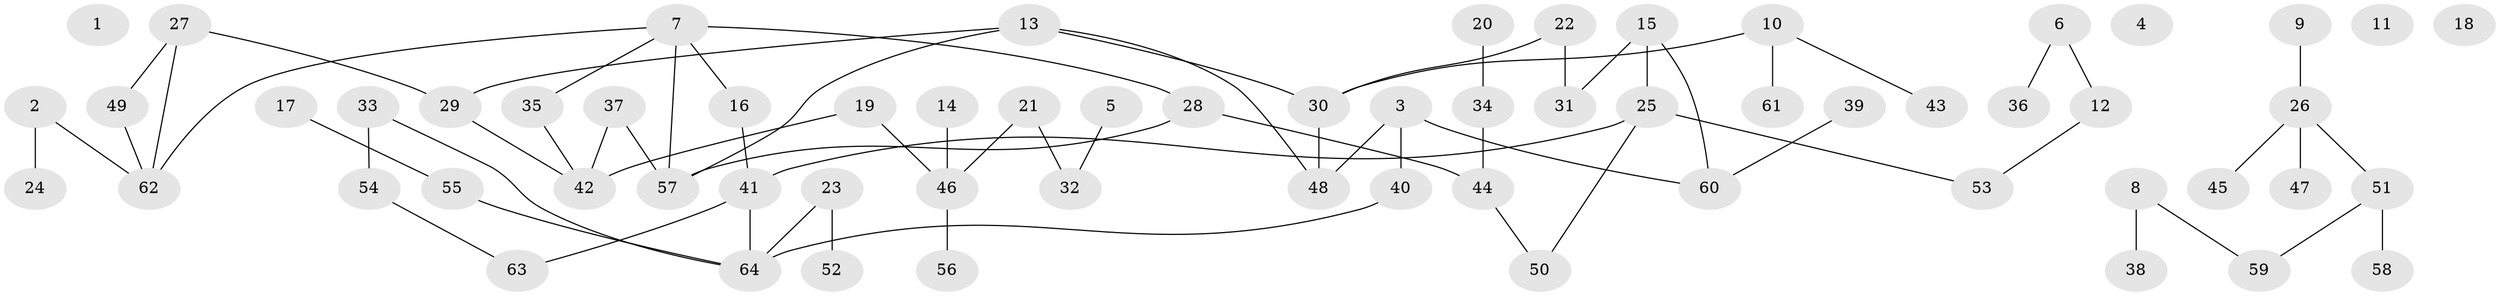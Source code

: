 // Generated by graph-tools (version 1.1) at 2025/49/03/09/25 03:49:05]
// undirected, 64 vertices, 69 edges
graph export_dot {
graph [start="1"]
  node [color=gray90,style=filled];
  1;
  2;
  3;
  4;
  5;
  6;
  7;
  8;
  9;
  10;
  11;
  12;
  13;
  14;
  15;
  16;
  17;
  18;
  19;
  20;
  21;
  22;
  23;
  24;
  25;
  26;
  27;
  28;
  29;
  30;
  31;
  32;
  33;
  34;
  35;
  36;
  37;
  38;
  39;
  40;
  41;
  42;
  43;
  44;
  45;
  46;
  47;
  48;
  49;
  50;
  51;
  52;
  53;
  54;
  55;
  56;
  57;
  58;
  59;
  60;
  61;
  62;
  63;
  64;
  2 -- 24;
  2 -- 62;
  3 -- 40;
  3 -- 48;
  3 -- 60;
  5 -- 32;
  6 -- 12;
  6 -- 36;
  7 -- 16;
  7 -- 28;
  7 -- 35;
  7 -- 57;
  7 -- 62;
  8 -- 38;
  8 -- 59;
  9 -- 26;
  10 -- 30;
  10 -- 43;
  10 -- 61;
  12 -- 53;
  13 -- 29;
  13 -- 30;
  13 -- 48;
  13 -- 57;
  14 -- 46;
  15 -- 25;
  15 -- 31;
  15 -- 60;
  16 -- 41;
  17 -- 55;
  19 -- 42;
  19 -- 46;
  20 -- 34;
  21 -- 32;
  21 -- 46;
  22 -- 30;
  22 -- 31;
  23 -- 52;
  23 -- 64;
  25 -- 41;
  25 -- 50;
  25 -- 53;
  26 -- 45;
  26 -- 47;
  26 -- 51;
  27 -- 29;
  27 -- 49;
  27 -- 62;
  28 -- 44;
  28 -- 57;
  29 -- 42;
  30 -- 48;
  33 -- 54;
  33 -- 64;
  34 -- 44;
  35 -- 42;
  37 -- 42;
  37 -- 57;
  39 -- 60;
  40 -- 64;
  41 -- 63;
  41 -- 64;
  44 -- 50;
  46 -- 56;
  49 -- 62;
  51 -- 58;
  51 -- 59;
  54 -- 63;
  55 -- 64;
}
